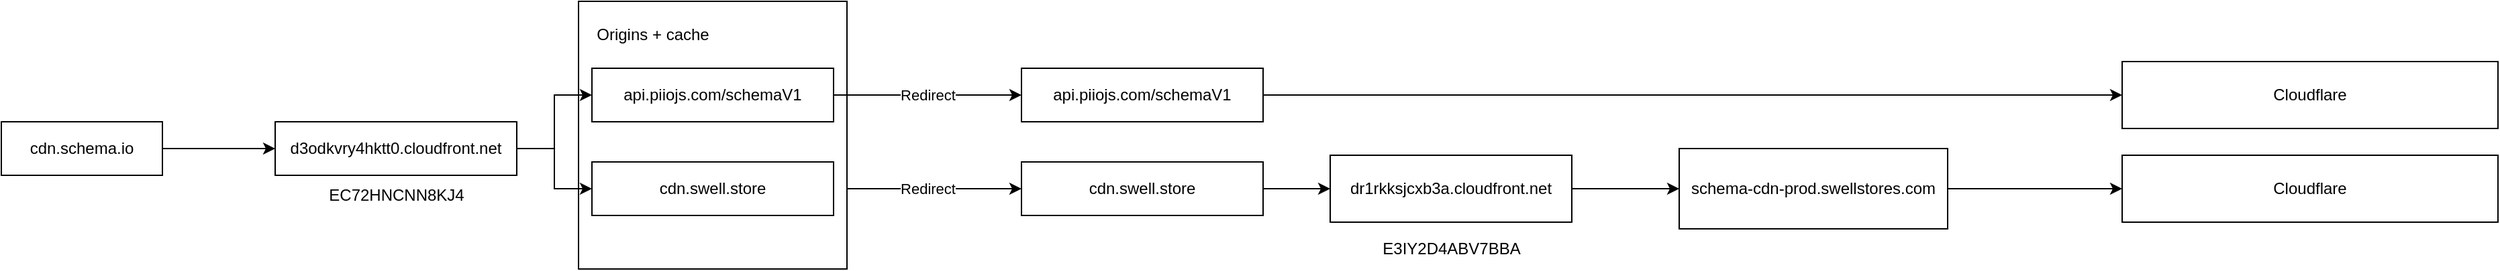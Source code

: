 <mxfile version="21.2.2" type="github">
  <diagram name="Page-1" id="UEIWCxtO40K_BxdGQvlH">
    <mxGraphModel dx="1237" dy="708" grid="1" gridSize="10" guides="1" tooltips="1" connect="1" arrows="1" fold="1" page="1" pageScale="1" pageWidth="827" pageHeight="1169" math="0" shadow="0">
      <root>
        <mxCell id="0" />
        <mxCell id="1" parent="0" />
        <mxCell id="DZLW-yPL1tfTycZtVKS5-10" style="edgeStyle=orthogonalEdgeStyle;rounded=0;orthogonalLoop=1;jettySize=auto;html=1;exitX=1;exitY=0.5;exitDx=0;exitDy=0;entryX=0;entryY=0.5;entryDx=0;entryDy=0;" edge="1" parent="1" source="DZLW-yPL1tfTycZtVKS5-3" target="DZLW-yPL1tfTycZtVKS5-5">
          <mxGeometry relative="1" as="geometry" />
        </mxCell>
        <mxCell id="DZLW-yPL1tfTycZtVKS5-3" value="cdn.schema.io" style="rounded=0;whiteSpace=wrap;html=1;" vertex="1" parent="1">
          <mxGeometry x="120" y="200" width="120" height="40" as="geometry" />
        </mxCell>
        <UserObject label="d3odkvry4hktt0.cloudfront.net" id="DZLW-yPL1tfTycZtVKS5-5">
          <mxCell style="rounded=0;whiteSpace=wrap;html=1;" vertex="1" parent="1">
            <mxGeometry x="324" y="200" width="180" height="40" as="geometry" />
          </mxCell>
        </UserObject>
        <mxCell id="DZLW-yPL1tfTycZtVKS5-17" value="Redirect" style="edgeStyle=orthogonalEdgeStyle;rounded=0;orthogonalLoop=1;jettySize=auto;html=1;exitX=1;exitY=0.5;exitDx=0;exitDy=0;entryX=0;entryY=0.5;entryDx=0;entryDy=0;" edge="1" parent="1" source="DZLW-yPL1tfTycZtVKS5-14" target="DZLW-yPL1tfTycZtVKS5-23">
          <mxGeometry relative="1" as="geometry">
            <mxPoint x="880" y="250" as="targetPoint" />
          </mxGeometry>
        </mxCell>
        <mxCell id="DZLW-yPL1tfTycZtVKS5-19" value="" style="whiteSpace=wrap;html=1;aspect=fixed;" vertex="1" parent="1">
          <mxGeometry x="550" y="110" width="200" height="200" as="geometry" />
        </mxCell>
        <mxCell id="DZLW-yPL1tfTycZtVKS5-26" value="Redirect" style="edgeStyle=orthogonalEdgeStyle;rounded=0;orthogonalLoop=1;jettySize=auto;html=1;entryX=0;entryY=0.5;entryDx=0;entryDy=0;" edge="1" parent="1" source="DZLW-yPL1tfTycZtVKS5-11" target="DZLW-yPL1tfTycZtVKS5-25">
          <mxGeometry relative="1" as="geometry" />
        </mxCell>
        <mxCell id="DZLW-yPL1tfTycZtVKS5-11" value="api.piiojs.com/schemaV1" style="whiteSpace=wrap;html=1;" vertex="1" parent="1">
          <mxGeometry x="560" y="160" width="180" height="40" as="geometry" />
        </mxCell>
        <mxCell id="DZLW-yPL1tfTycZtVKS5-14" value="cdn.swell.store" style="whiteSpace=wrap;html=1;" vertex="1" parent="1">
          <mxGeometry x="560" y="230" width="180" height="40" as="geometry" />
        </mxCell>
        <mxCell id="DZLW-yPL1tfTycZtVKS5-12" style="edgeStyle=orthogonalEdgeStyle;rounded=0;orthogonalLoop=1;jettySize=auto;html=1;entryX=0;entryY=0.5;entryDx=0;entryDy=0;" edge="1" parent="1" source="DZLW-yPL1tfTycZtVKS5-5" target="DZLW-yPL1tfTycZtVKS5-11">
          <mxGeometry relative="1" as="geometry" />
        </mxCell>
        <mxCell id="DZLW-yPL1tfTycZtVKS5-15" style="edgeStyle=orthogonalEdgeStyle;rounded=0;orthogonalLoop=1;jettySize=auto;html=1;exitX=1;exitY=0.5;exitDx=0;exitDy=0;entryX=0;entryY=0.5;entryDx=0;entryDy=0;" edge="1" parent="1" source="DZLW-yPL1tfTycZtVKS5-5" target="DZLW-yPL1tfTycZtVKS5-14">
          <mxGeometry relative="1" as="geometry" />
        </mxCell>
        <mxCell id="DZLW-yPL1tfTycZtVKS5-20" value="Origins + cache" style="text;html=1;align=center;verticalAlign=middle;resizable=0;points=[];autosize=1;strokeColor=none;fillColor=none;" vertex="1" parent="1">
          <mxGeometry x="550" y="120" width="110" height="30" as="geometry" />
        </mxCell>
        <mxCell id="DZLW-yPL1tfTycZtVKS5-21" value="EC72HNCNN8KJ4" style="text;html=1;align=center;verticalAlign=middle;resizable=0;points=[];autosize=1;strokeColor=none;fillColor=none;" vertex="1" parent="1">
          <mxGeometry x="354" y="240" width="120" height="30" as="geometry" />
        </mxCell>
        <mxCell id="DZLW-yPL1tfTycZtVKS5-30" style="edgeStyle=orthogonalEdgeStyle;rounded=0;orthogonalLoop=1;jettySize=auto;html=1;exitX=1;exitY=0.5;exitDx=0;exitDy=0;entryX=0;entryY=0.5;entryDx=0;entryDy=0;" edge="1" parent="1" source="DZLW-yPL1tfTycZtVKS5-23" target="DZLW-yPL1tfTycZtVKS5-29">
          <mxGeometry relative="1" as="geometry" />
        </mxCell>
        <mxCell id="DZLW-yPL1tfTycZtVKS5-23" value="cdn.swell.store" style="whiteSpace=wrap;html=1;" vertex="1" parent="1">
          <mxGeometry x="880" y="230" width="180" height="40" as="geometry" />
        </mxCell>
        <mxCell id="DZLW-yPL1tfTycZtVKS5-36" style="edgeStyle=orthogonalEdgeStyle;rounded=0;orthogonalLoop=1;jettySize=auto;html=1;exitX=1;exitY=0.5;exitDx=0;exitDy=0;entryX=0;entryY=0.5;entryDx=0;entryDy=0;" edge="1" parent="1" source="DZLW-yPL1tfTycZtVKS5-25" target="DZLW-yPL1tfTycZtVKS5-39">
          <mxGeometry relative="1" as="geometry">
            <mxPoint x="1680.0" y="180.0" as="targetPoint" />
          </mxGeometry>
        </mxCell>
        <mxCell id="DZLW-yPL1tfTycZtVKS5-25" value="api.piiojs.com/schemaV1" style="whiteSpace=wrap;html=1;" vertex="1" parent="1">
          <mxGeometry x="880" y="160" width="180" height="40" as="geometry" />
        </mxCell>
        <mxCell id="DZLW-yPL1tfTycZtVKS5-34" style="edgeStyle=orthogonalEdgeStyle;rounded=0;orthogonalLoop=1;jettySize=auto;html=1;exitX=1;exitY=0.5;exitDx=0;exitDy=0;entryX=0;entryY=0.5;entryDx=0;entryDy=0;" edge="1" parent="1" source="DZLW-yPL1tfTycZtVKS5-29" target="DZLW-yPL1tfTycZtVKS5-33">
          <mxGeometry relative="1" as="geometry" />
        </mxCell>
        <mxCell id="DZLW-yPL1tfTycZtVKS5-29" value="dr1rkksjcxb3a.cloudfront.net" style="whiteSpace=wrap;html=1;" vertex="1" parent="1">
          <mxGeometry x="1110" y="225" width="180" height="50" as="geometry" />
        </mxCell>
        <mxCell id="DZLW-yPL1tfTycZtVKS5-32" value="E3IY2D4ABV7BBA" style="text;html=1;align=center;verticalAlign=middle;resizable=0;points=[];autosize=1;strokeColor=none;fillColor=none;" vertex="1" parent="1">
          <mxGeometry x="1140" y="280" width="120" height="30" as="geometry" />
        </mxCell>
        <mxCell id="DZLW-yPL1tfTycZtVKS5-37" style="edgeStyle=orthogonalEdgeStyle;rounded=0;orthogonalLoop=1;jettySize=auto;html=1;exitX=1;exitY=0.5;exitDx=0;exitDy=0;entryX=0;entryY=0.5;entryDx=0;entryDy=0;" edge="1" parent="1" source="DZLW-yPL1tfTycZtVKS5-33" target="DZLW-yPL1tfTycZtVKS5-40">
          <mxGeometry relative="1" as="geometry">
            <mxPoint x="1680.0" y="180.0" as="targetPoint" />
          </mxGeometry>
        </mxCell>
        <mxCell id="DZLW-yPL1tfTycZtVKS5-33" value="schema-cdn-prod.swellstores.com" style="whiteSpace=wrap;html=1;" vertex="1" parent="1">
          <mxGeometry x="1370" y="220" width="200" height="60" as="geometry" />
        </mxCell>
        <mxCell id="DZLW-yPL1tfTycZtVKS5-39" value="Cloudflare" style="rounded=0;whiteSpace=wrap;html=1;" vertex="1" parent="1">
          <mxGeometry x="1700" y="155" width="280" height="50" as="geometry" />
        </mxCell>
        <mxCell id="DZLW-yPL1tfTycZtVKS5-40" value="Cloudflare" style="rounded=0;whiteSpace=wrap;html=1;" vertex="1" parent="1">
          <mxGeometry x="1700" y="225" width="280" height="50" as="geometry" />
        </mxCell>
      </root>
    </mxGraphModel>
  </diagram>
</mxfile>
